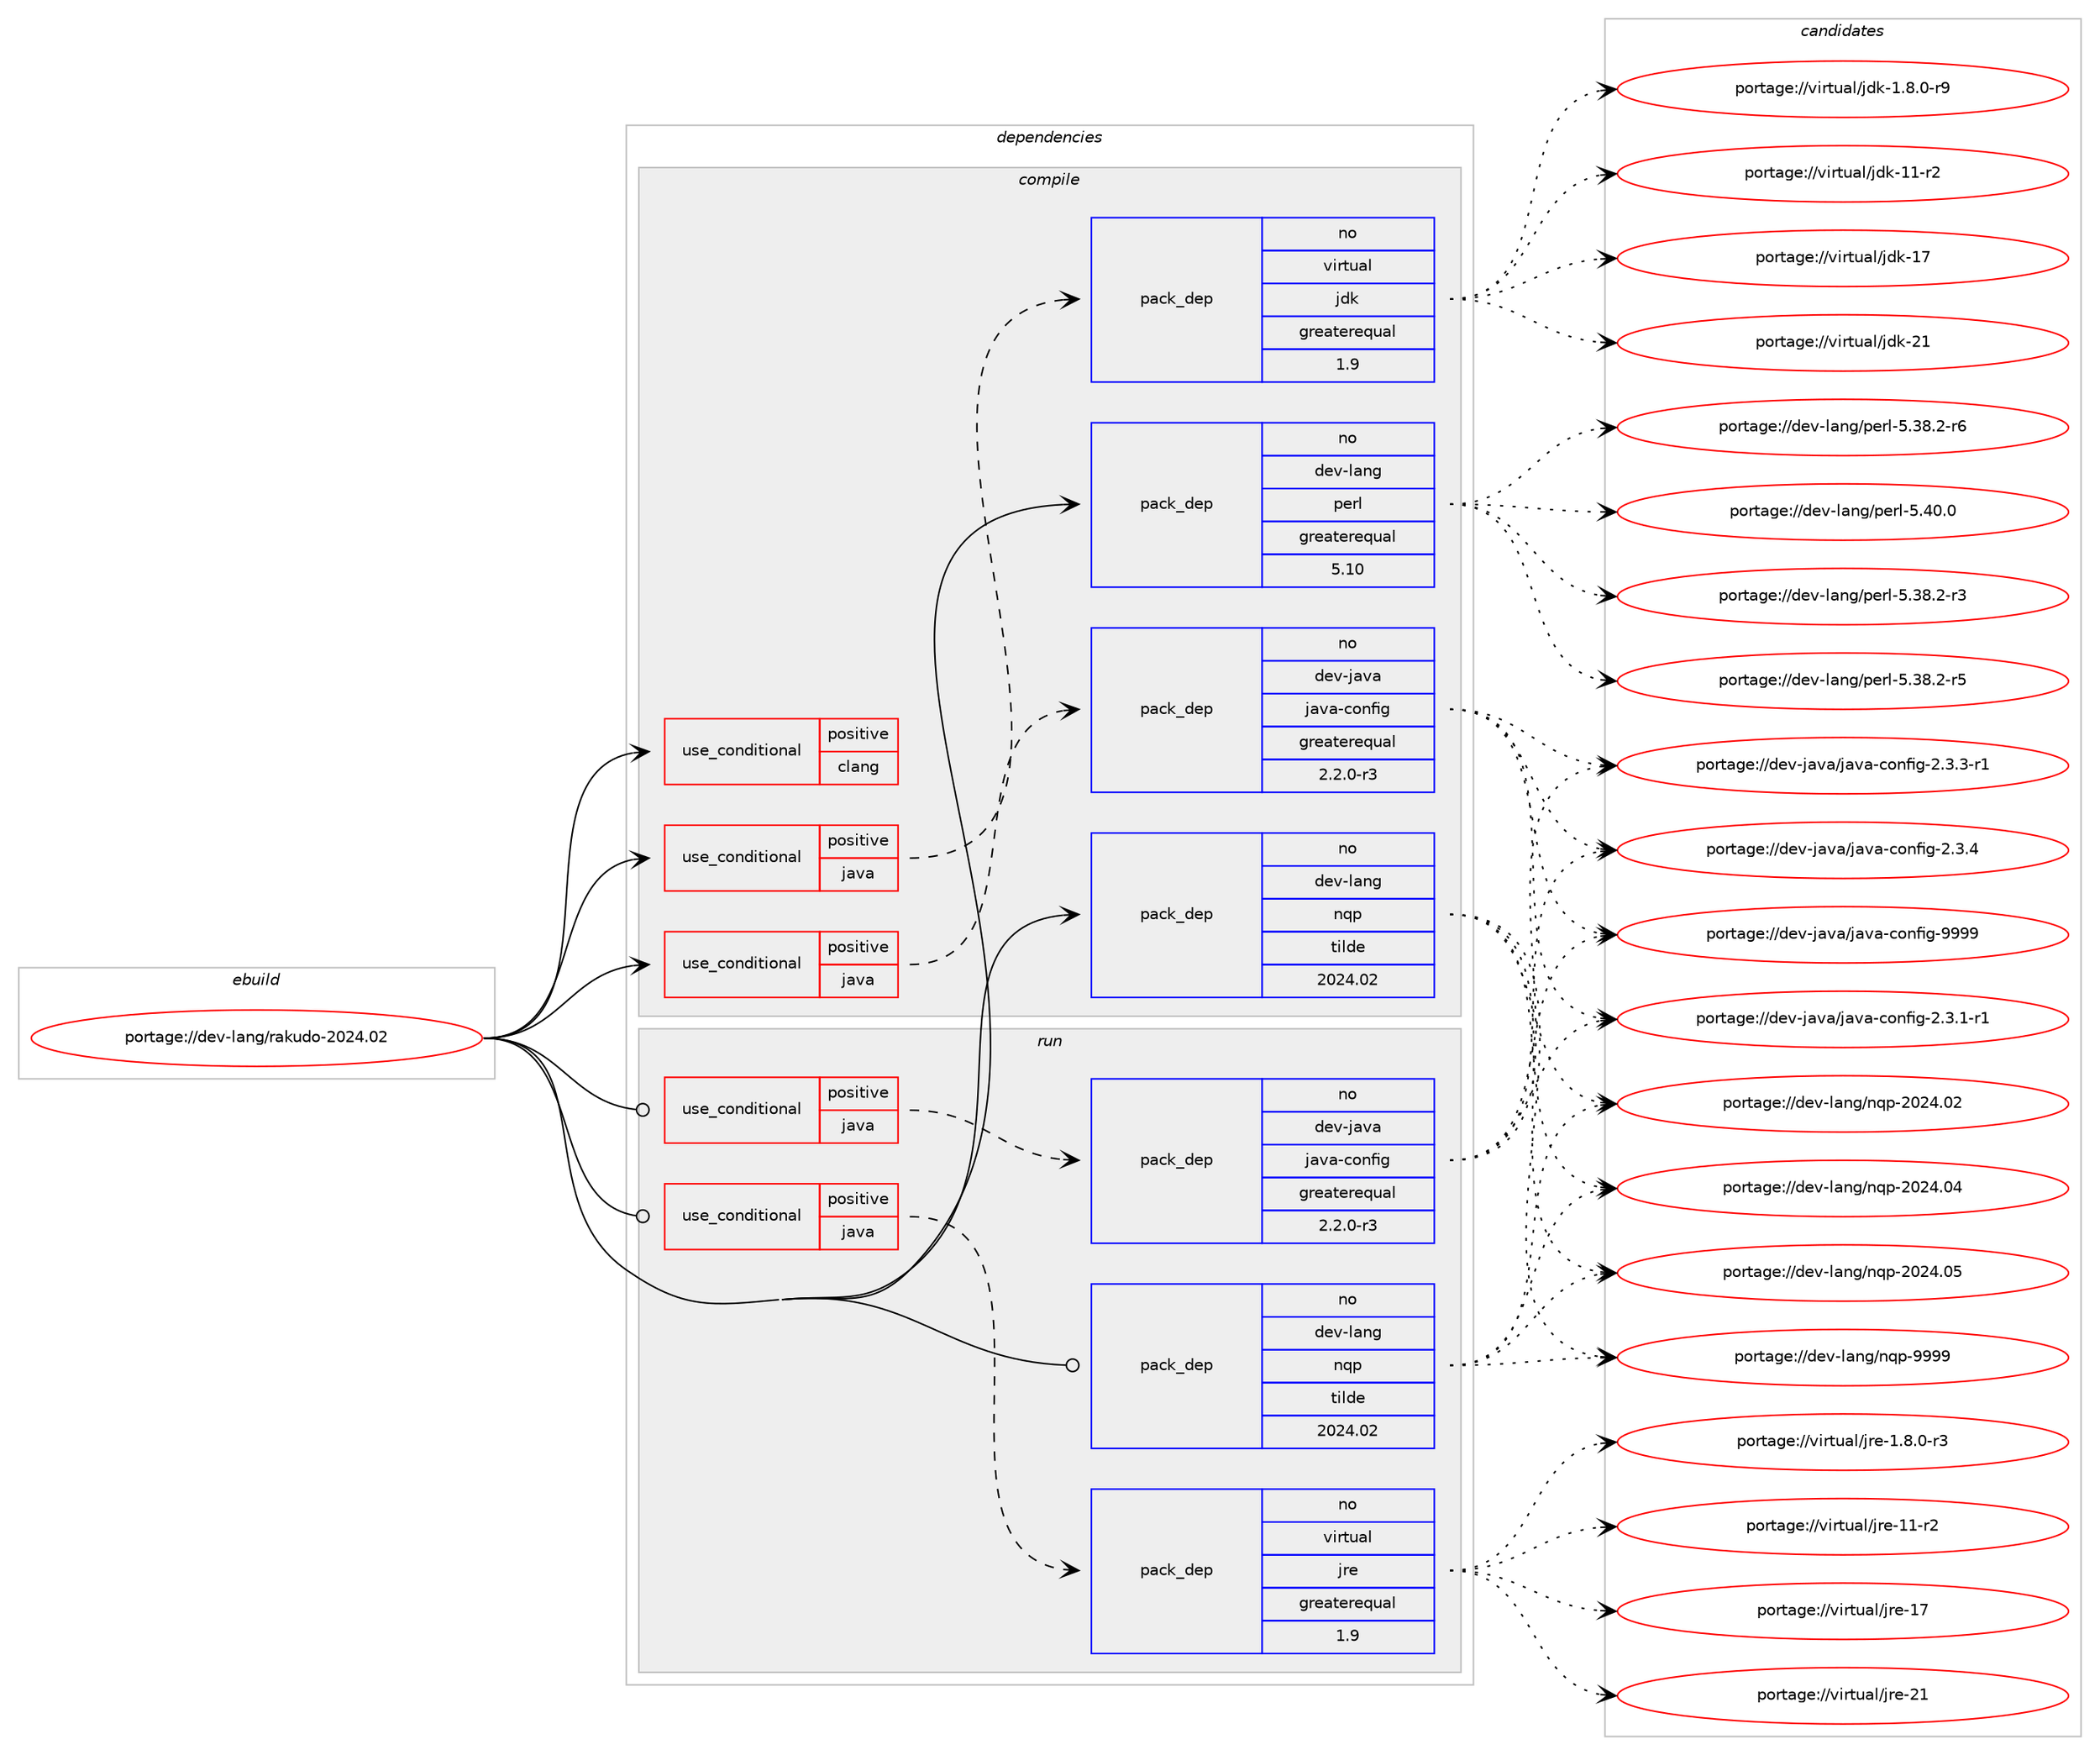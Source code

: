 digraph prolog {

# *************
# Graph options
# *************

newrank=true;
concentrate=true;
compound=true;
graph [rankdir=LR,fontname=Helvetica,fontsize=10,ranksep=1.5];#, ranksep=2.5, nodesep=0.2];
edge  [arrowhead=vee];
node  [fontname=Helvetica,fontsize=10];

# **********
# The ebuild
# **********

subgraph cluster_leftcol {
color=gray;
rank=same;
label=<<i>ebuild</i>>;
id [label="portage://dev-lang/rakudo-2024.02", color=red, width=4, href="../dev-lang/rakudo-2024.02.svg"];
}

# ****************
# The dependencies
# ****************

subgraph cluster_midcol {
color=gray;
label=<<i>dependencies</i>>;
subgraph cluster_compile {
fillcolor="#eeeeee";
style=filled;
label=<<i>compile</i>>;
subgraph cond23530 {
dependency52056 [label=<<TABLE BORDER="0" CELLBORDER="1" CELLSPACING="0" CELLPADDING="4"><TR><TD ROWSPAN="3" CELLPADDING="10">use_conditional</TD></TR><TR><TD>positive</TD></TR><TR><TD>clang</TD></TR></TABLE>>, shape=none, color=red];
# *** BEGIN UNKNOWN DEPENDENCY TYPE (TODO) ***
# dependency52056 -> package_dependency(portage://dev-lang/rakudo-2024.02,install,no,sys-devel,clang,none,[,,],[],[])
# *** END UNKNOWN DEPENDENCY TYPE (TODO) ***

}
id:e -> dependency52056:w [weight=20,style="solid",arrowhead="vee"];
subgraph cond23531 {
dependency52057 [label=<<TABLE BORDER="0" CELLBORDER="1" CELLSPACING="0" CELLPADDING="4"><TR><TD ROWSPAN="3" CELLPADDING="10">use_conditional</TD></TR><TR><TD>positive</TD></TR><TR><TD>java</TD></TR></TABLE>>, shape=none, color=red];
subgraph pack27456 {
dependency52058 [label=<<TABLE BORDER="0" CELLBORDER="1" CELLSPACING="0" CELLPADDING="4" WIDTH="220"><TR><TD ROWSPAN="6" CELLPADDING="30">pack_dep</TD></TR><TR><TD WIDTH="110">no</TD></TR><TR><TD>dev-java</TD></TR><TR><TD>java-config</TD></TR><TR><TD>greaterequal</TD></TR><TR><TD>2.2.0-r3</TD></TR></TABLE>>, shape=none, color=blue];
}
dependency52057:e -> dependency52058:w [weight=20,style="dashed",arrowhead="vee"];
}
id:e -> dependency52057:w [weight=20,style="solid",arrowhead="vee"];
subgraph cond23532 {
dependency52059 [label=<<TABLE BORDER="0" CELLBORDER="1" CELLSPACING="0" CELLPADDING="4"><TR><TD ROWSPAN="3" CELLPADDING="10">use_conditional</TD></TR><TR><TD>positive</TD></TR><TR><TD>java</TD></TR></TABLE>>, shape=none, color=red];
subgraph pack27457 {
dependency52060 [label=<<TABLE BORDER="0" CELLBORDER="1" CELLSPACING="0" CELLPADDING="4" WIDTH="220"><TR><TD ROWSPAN="6" CELLPADDING="30">pack_dep</TD></TR><TR><TD WIDTH="110">no</TD></TR><TR><TD>virtual</TD></TR><TR><TD>jdk</TD></TR><TR><TD>greaterequal</TD></TR><TR><TD>1.9</TD></TR></TABLE>>, shape=none, color=blue];
}
dependency52059:e -> dependency52060:w [weight=20,style="dashed",arrowhead="vee"];
}
id:e -> dependency52059:w [weight=20,style="solid",arrowhead="vee"];
subgraph pack27458 {
dependency52061 [label=<<TABLE BORDER="0" CELLBORDER="1" CELLSPACING="0" CELLPADDING="4" WIDTH="220"><TR><TD ROWSPAN="6" CELLPADDING="30">pack_dep</TD></TR><TR><TD WIDTH="110">no</TD></TR><TR><TD>dev-lang</TD></TR><TR><TD>nqp</TD></TR><TR><TD>tilde</TD></TR><TR><TD>2024.02</TD></TR></TABLE>>, shape=none, color=blue];
}
id:e -> dependency52061:w [weight=20,style="solid",arrowhead="vee"];
subgraph pack27459 {
dependency52062 [label=<<TABLE BORDER="0" CELLBORDER="1" CELLSPACING="0" CELLPADDING="4" WIDTH="220"><TR><TD ROWSPAN="6" CELLPADDING="30">pack_dep</TD></TR><TR><TD WIDTH="110">no</TD></TR><TR><TD>dev-lang</TD></TR><TR><TD>perl</TD></TR><TR><TD>greaterequal</TD></TR><TR><TD>5.10</TD></TR></TABLE>>, shape=none, color=blue];
}
id:e -> dependency52062:w [weight=20,style="solid",arrowhead="vee"];
}
subgraph cluster_compileandrun {
fillcolor="#eeeeee";
style=filled;
label=<<i>compile and run</i>>;
}
subgraph cluster_run {
fillcolor="#eeeeee";
style=filled;
label=<<i>run</i>>;
subgraph cond23533 {
dependency52063 [label=<<TABLE BORDER="0" CELLBORDER="1" CELLSPACING="0" CELLPADDING="4"><TR><TD ROWSPAN="3" CELLPADDING="10">use_conditional</TD></TR><TR><TD>positive</TD></TR><TR><TD>java</TD></TR></TABLE>>, shape=none, color=red];
subgraph pack27460 {
dependency52064 [label=<<TABLE BORDER="0" CELLBORDER="1" CELLSPACING="0" CELLPADDING="4" WIDTH="220"><TR><TD ROWSPAN="6" CELLPADDING="30">pack_dep</TD></TR><TR><TD WIDTH="110">no</TD></TR><TR><TD>dev-java</TD></TR><TR><TD>java-config</TD></TR><TR><TD>greaterequal</TD></TR><TR><TD>2.2.0-r3</TD></TR></TABLE>>, shape=none, color=blue];
}
dependency52063:e -> dependency52064:w [weight=20,style="dashed",arrowhead="vee"];
}
id:e -> dependency52063:w [weight=20,style="solid",arrowhead="odot"];
subgraph cond23534 {
dependency52065 [label=<<TABLE BORDER="0" CELLBORDER="1" CELLSPACING="0" CELLPADDING="4"><TR><TD ROWSPAN="3" CELLPADDING="10">use_conditional</TD></TR><TR><TD>positive</TD></TR><TR><TD>java</TD></TR></TABLE>>, shape=none, color=red];
subgraph pack27461 {
dependency52066 [label=<<TABLE BORDER="0" CELLBORDER="1" CELLSPACING="0" CELLPADDING="4" WIDTH="220"><TR><TD ROWSPAN="6" CELLPADDING="30">pack_dep</TD></TR><TR><TD WIDTH="110">no</TD></TR><TR><TD>virtual</TD></TR><TR><TD>jre</TD></TR><TR><TD>greaterequal</TD></TR><TR><TD>1.9</TD></TR></TABLE>>, shape=none, color=blue];
}
dependency52065:e -> dependency52066:w [weight=20,style="dashed",arrowhead="vee"];
}
id:e -> dependency52065:w [weight=20,style="solid",arrowhead="odot"];
subgraph pack27462 {
dependency52067 [label=<<TABLE BORDER="0" CELLBORDER="1" CELLSPACING="0" CELLPADDING="4" WIDTH="220"><TR><TD ROWSPAN="6" CELLPADDING="30">pack_dep</TD></TR><TR><TD WIDTH="110">no</TD></TR><TR><TD>dev-lang</TD></TR><TR><TD>nqp</TD></TR><TR><TD>tilde</TD></TR><TR><TD>2024.02</TD></TR></TABLE>>, shape=none, color=blue];
}
id:e -> dependency52067:w [weight=20,style="solid",arrowhead="odot"];
}
}

# **************
# The candidates
# **************

subgraph cluster_choices {
rank=same;
color=gray;
label=<<i>candidates</i>>;

subgraph choice27456 {
color=black;
nodesep=1;
choice10010111845106971189747106971189745991111101021051034550465146494511449 [label="portage://dev-java/java-config-2.3.1-r1", color=red, width=4,href="../dev-java/java-config-2.3.1-r1.svg"];
choice10010111845106971189747106971189745991111101021051034550465146514511449 [label="portage://dev-java/java-config-2.3.3-r1", color=red, width=4,href="../dev-java/java-config-2.3.3-r1.svg"];
choice1001011184510697118974710697118974599111110102105103455046514652 [label="portage://dev-java/java-config-2.3.4", color=red, width=4,href="../dev-java/java-config-2.3.4.svg"];
choice10010111845106971189747106971189745991111101021051034557575757 [label="portage://dev-java/java-config-9999", color=red, width=4,href="../dev-java/java-config-9999.svg"];
dependency52058:e -> choice10010111845106971189747106971189745991111101021051034550465146494511449:w [style=dotted,weight="100"];
dependency52058:e -> choice10010111845106971189747106971189745991111101021051034550465146514511449:w [style=dotted,weight="100"];
dependency52058:e -> choice1001011184510697118974710697118974599111110102105103455046514652:w [style=dotted,weight="100"];
dependency52058:e -> choice10010111845106971189747106971189745991111101021051034557575757:w [style=dotted,weight="100"];
}
subgraph choice27457 {
color=black;
nodesep=1;
choice11810511411611797108471061001074549465646484511457 [label="portage://virtual/jdk-1.8.0-r9", color=red, width=4,href="../virtual/jdk-1.8.0-r9.svg"];
choice11810511411611797108471061001074549494511450 [label="portage://virtual/jdk-11-r2", color=red, width=4,href="../virtual/jdk-11-r2.svg"];
choice1181051141161179710847106100107454955 [label="portage://virtual/jdk-17", color=red, width=4,href="../virtual/jdk-17.svg"];
choice1181051141161179710847106100107455049 [label="portage://virtual/jdk-21", color=red, width=4,href="../virtual/jdk-21.svg"];
dependency52060:e -> choice11810511411611797108471061001074549465646484511457:w [style=dotted,weight="100"];
dependency52060:e -> choice11810511411611797108471061001074549494511450:w [style=dotted,weight="100"];
dependency52060:e -> choice1181051141161179710847106100107454955:w [style=dotted,weight="100"];
dependency52060:e -> choice1181051141161179710847106100107455049:w [style=dotted,weight="100"];
}
subgraph choice27458 {
color=black;
nodesep=1;
choice1001011184510897110103471101131124550485052464850 [label="portage://dev-lang/nqp-2024.02", color=red, width=4,href="../dev-lang/nqp-2024.02.svg"];
choice1001011184510897110103471101131124550485052464852 [label="portage://dev-lang/nqp-2024.04", color=red, width=4,href="../dev-lang/nqp-2024.04.svg"];
choice1001011184510897110103471101131124550485052464853 [label="portage://dev-lang/nqp-2024.05", color=red, width=4,href="../dev-lang/nqp-2024.05.svg"];
choice1001011184510897110103471101131124557575757 [label="portage://dev-lang/nqp-9999", color=red, width=4,href="../dev-lang/nqp-9999.svg"];
dependency52061:e -> choice1001011184510897110103471101131124550485052464850:w [style=dotted,weight="100"];
dependency52061:e -> choice1001011184510897110103471101131124550485052464852:w [style=dotted,weight="100"];
dependency52061:e -> choice1001011184510897110103471101131124550485052464853:w [style=dotted,weight="100"];
dependency52061:e -> choice1001011184510897110103471101131124557575757:w [style=dotted,weight="100"];
}
subgraph choice27459 {
color=black;
nodesep=1;
choice100101118451089711010347112101114108455346515646504511451 [label="portage://dev-lang/perl-5.38.2-r3", color=red, width=4,href="../dev-lang/perl-5.38.2-r3.svg"];
choice100101118451089711010347112101114108455346515646504511453 [label="portage://dev-lang/perl-5.38.2-r5", color=red, width=4,href="../dev-lang/perl-5.38.2-r5.svg"];
choice100101118451089711010347112101114108455346515646504511454 [label="portage://dev-lang/perl-5.38.2-r6", color=red, width=4,href="../dev-lang/perl-5.38.2-r6.svg"];
choice10010111845108971101034711210111410845534652484648 [label="portage://dev-lang/perl-5.40.0", color=red, width=4,href="../dev-lang/perl-5.40.0.svg"];
dependency52062:e -> choice100101118451089711010347112101114108455346515646504511451:w [style=dotted,weight="100"];
dependency52062:e -> choice100101118451089711010347112101114108455346515646504511453:w [style=dotted,weight="100"];
dependency52062:e -> choice100101118451089711010347112101114108455346515646504511454:w [style=dotted,weight="100"];
dependency52062:e -> choice10010111845108971101034711210111410845534652484648:w [style=dotted,weight="100"];
}
subgraph choice27460 {
color=black;
nodesep=1;
choice10010111845106971189747106971189745991111101021051034550465146494511449 [label="portage://dev-java/java-config-2.3.1-r1", color=red, width=4,href="../dev-java/java-config-2.3.1-r1.svg"];
choice10010111845106971189747106971189745991111101021051034550465146514511449 [label="portage://dev-java/java-config-2.3.3-r1", color=red, width=4,href="../dev-java/java-config-2.3.3-r1.svg"];
choice1001011184510697118974710697118974599111110102105103455046514652 [label="portage://dev-java/java-config-2.3.4", color=red, width=4,href="../dev-java/java-config-2.3.4.svg"];
choice10010111845106971189747106971189745991111101021051034557575757 [label="portage://dev-java/java-config-9999", color=red, width=4,href="../dev-java/java-config-9999.svg"];
dependency52064:e -> choice10010111845106971189747106971189745991111101021051034550465146494511449:w [style=dotted,weight="100"];
dependency52064:e -> choice10010111845106971189747106971189745991111101021051034550465146514511449:w [style=dotted,weight="100"];
dependency52064:e -> choice1001011184510697118974710697118974599111110102105103455046514652:w [style=dotted,weight="100"];
dependency52064:e -> choice10010111845106971189747106971189745991111101021051034557575757:w [style=dotted,weight="100"];
}
subgraph choice27461 {
color=black;
nodesep=1;
choice11810511411611797108471061141014549465646484511451 [label="portage://virtual/jre-1.8.0-r3", color=red, width=4,href="../virtual/jre-1.8.0-r3.svg"];
choice11810511411611797108471061141014549494511450 [label="portage://virtual/jre-11-r2", color=red, width=4,href="../virtual/jre-11-r2.svg"];
choice1181051141161179710847106114101454955 [label="portage://virtual/jre-17", color=red, width=4,href="../virtual/jre-17.svg"];
choice1181051141161179710847106114101455049 [label="portage://virtual/jre-21", color=red, width=4,href="../virtual/jre-21.svg"];
dependency52066:e -> choice11810511411611797108471061141014549465646484511451:w [style=dotted,weight="100"];
dependency52066:e -> choice11810511411611797108471061141014549494511450:w [style=dotted,weight="100"];
dependency52066:e -> choice1181051141161179710847106114101454955:w [style=dotted,weight="100"];
dependency52066:e -> choice1181051141161179710847106114101455049:w [style=dotted,weight="100"];
}
subgraph choice27462 {
color=black;
nodesep=1;
choice1001011184510897110103471101131124550485052464850 [label="portage://dev-lang/nqp-2024.02", color=red, width=4,href="../dev-lang/nqp-2024.02.svg"];
choice1001011184510897110103471101131124550485052464852 [label="portage://dev-lang/nqp-2024.04", color=red, width=4,href="../dev-lang/nqp-2024.04.svg"];
choice1001011184510897110103471101131124550485052464853 [label="portage://dev-lang/nqp-2024.05", color=red, width=4,href="../dev-lang/nqp-2024.05.svg"];
choice1001011184510897110103471101131124557575757 [label="portage://dev-lang/nqp-9999", color=red, width=4,href="../dev-lang/nqp-9999.svg"];
dependency52067:e -> choice1001011184510897110103471101131124550485052464850:w [style=dotted,weight="100"];
dependency52067:e -> choice1001011184510897110103471101131124550485052464852:w [style=dotted,weight="100"];
dependency52067:e -> choice1001011184510897110103471101131124550485052464853:w [style=dotted,weight="100"];
dependency52067:e -> choice1001011184510897110103471101131124557575757:w [style=dotted,weight="100"];
}
}

}
